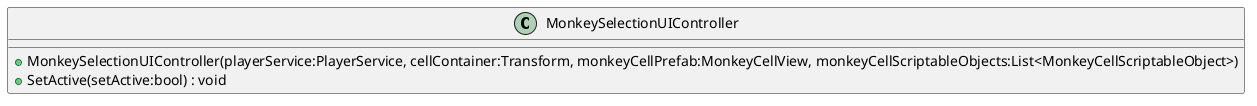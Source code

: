 @startuml
class MonkeySelectionUIController {
    + MonkeySelectionUIController(playerService:PlayerService, cellContainer:Transform, monkeyCellPrefab:MonkeyCellView, monkeyCellScriptableObjects:List<MonkeyCellScriptableObject>)
    + SetActive(setActive:bool) : void
}
@enduml
